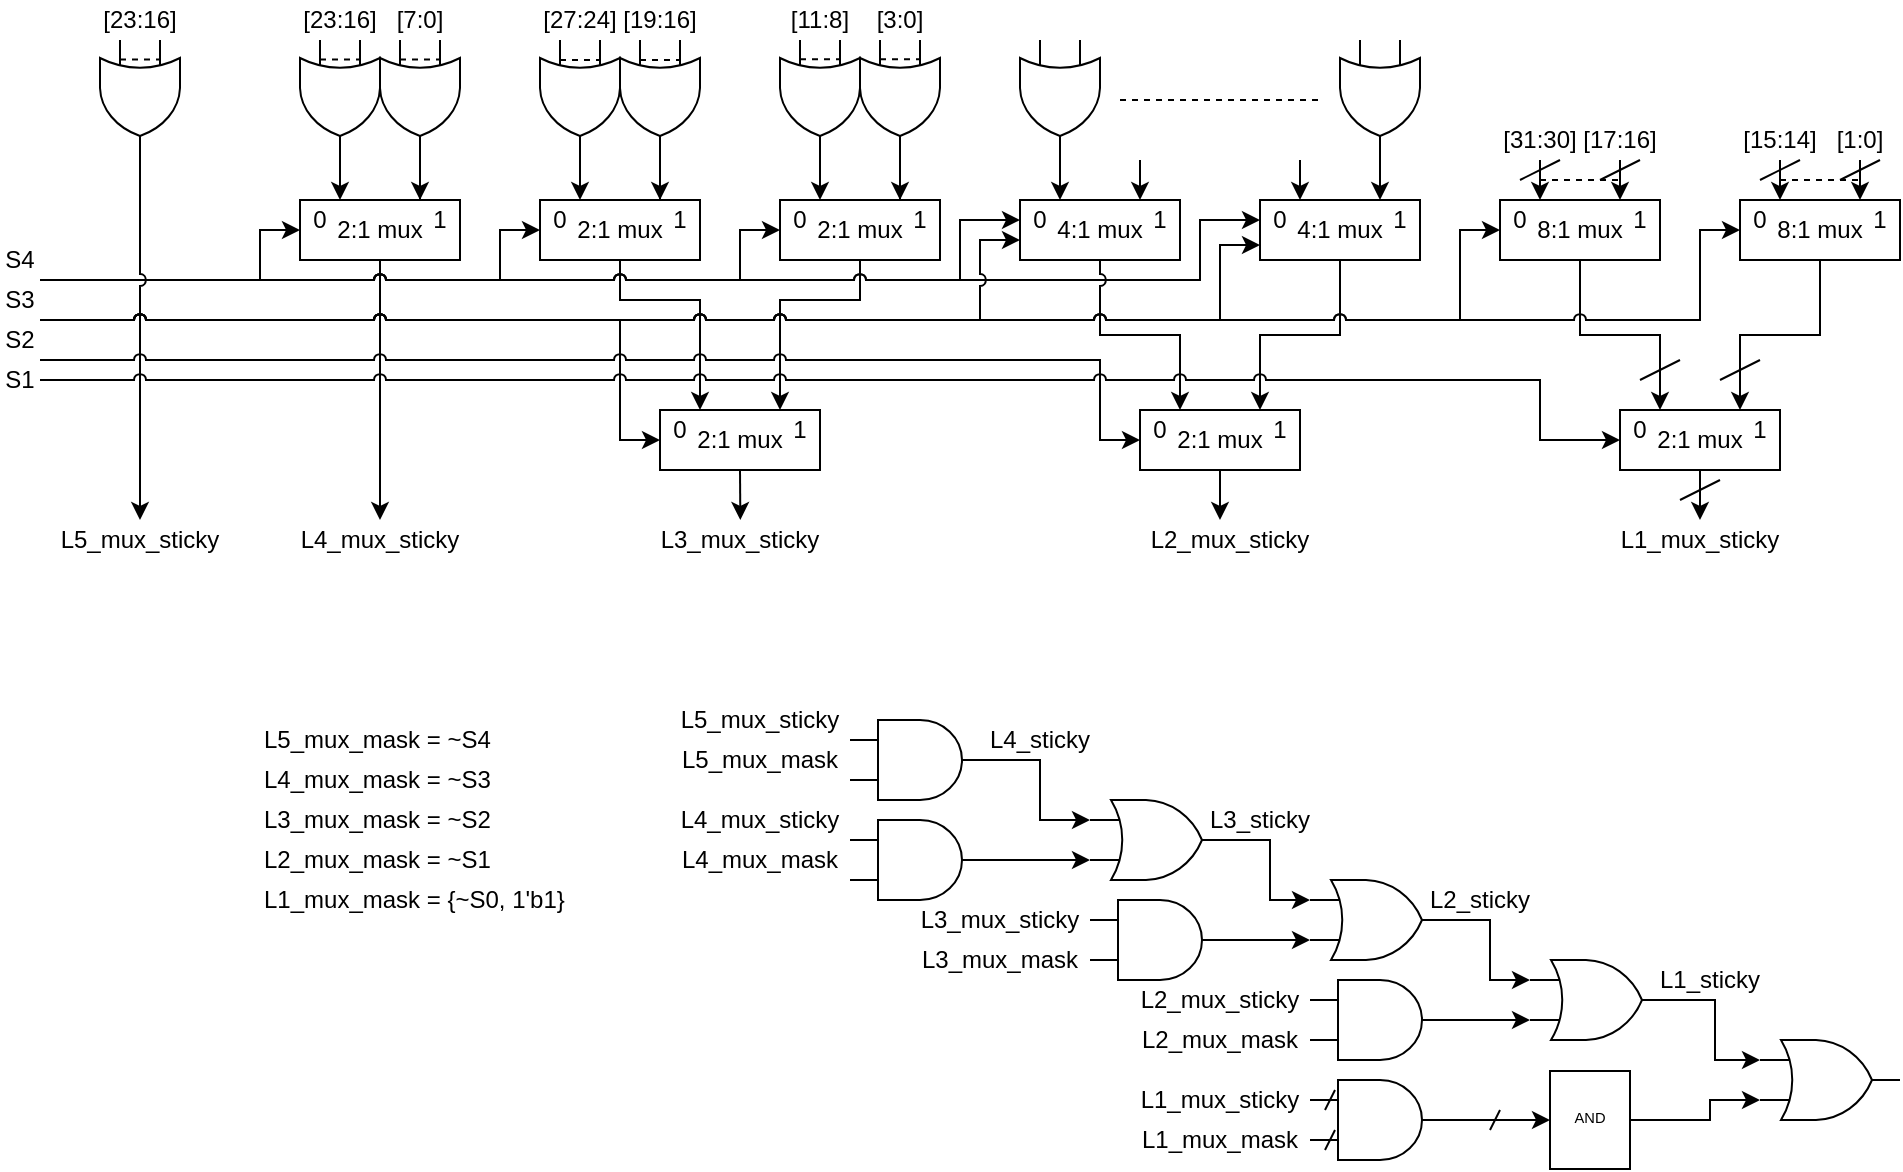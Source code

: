 <mxfile version="13.9.9" type="device"><diagram id="W9K3-x5D-nuAXvY7YuG-" name="第1頁"><mxGraphModel dx="1688" dy="1162" grid="1" gridSize="10" guides="1" tooltips="1" connect="1" arrows="1" fold="1" page="1" pageScale="1" pageWidth="827" pageHeight="1169" background="#ffffff" math="0" shadow="0"><root><mxCell id="0"/><mxCell id="1" parent="0"/><mxCell id="2uYJradhNwqUTgf3fYNe-4" style="edgeStyle=orthogonalEdgeStyle;rounded=0;orthogonalLoop=1;jettySize=auto;html=1;exitX=1;exitY=0.5;exitDx=0;exitDy=0;exitPerimeter=0;entryX=0.25;entryY=0;entryDx=0;entryDy=0;" edge="1" parent="1" source="2uYJradhNwqUTgf3fYNe-1" target="2uYJradhNwqUTgf3fYNe-3"><mxGeometry relative="1" as="geometry"><mxPoint x="190" y="120" as="targetPoint"/><Array as="points"><mxPoint x="200" y="110"/><mxPoint x="200" y="110"/></Array></mxGeometry></mxCell><mxCell id="2uYJradhNwqUTgf3fYNe-1" value="" style="verticalLabelPosition=bottom;shadow=0;dashed=0;align=center;html=1;verticalAlign=top;shape=mxgraph.electrical.logic_gates.logic_gate;operation=or;rotation=90;" vertex="1" parent="1"><mxGeometry x="170" y="50" width="60" height="40" as="geometry"/></mxCell><mxCell id="2uYJradhNwqUTgf3fYNe-42" style="edgeStyle=orthogonalEdgeStyle;rounded=0;orthogonalLoop=1;jettySize=auto;html=1;jumpStyle=arc;" edge="1" parent="1" source="2uYJradhNwqUTgf3fYNe-3"><mxGeometry relative="1" as="geometry"><mxPoint x="220" y="280" as="targetPoint"/></mxGeometry></mxCell><mxCell id="2uYJradhNwqUTgf3fYNe-3" value="2:1 mux" style="rounded=0;whiteSpace=wrap;html=1;" vertex="1" parent="1"><mxGeometry x="180" y="120" width="80" height="30" as="geometry"/></mxCell><mxCell id="2uYJradhNwqUTgf3fYNe-13" value="0" style="text;html=1;strokeColor=none;fillColor=none;align=center;verticalAlign=middle;whiteSpace=wrap;rounded=0;" vertex="1" parent="1"><mxGeometry x="180" y="120" width="20" height="20" as="geometry"/></mxCell><mxCell id="2uYJradhNwqUTgf3fYNe-14" value="1" style="text;html=1;strokeColor=none;fillColor=none;align=center;verticalAlign=middle;whiteSpace=wrap;rounded=0;" vertex="1" parent="1"><mxGeometry x="240" y="120" width="20" height="20" as="geometry"/></mxCell><mxCell id="2uYJradhNwqUTgf3fYNe-38" style="edgeStyle=orthogonalEdgeStyle;rounded=0;orthogonalLoop=1;jettySize=auto;html=1;exitX=0.5;exitY=1;exitDx=0;exitDy=0;entryX=0.25;entryY=0;entryDx=0;entryDy=0;jumpStyle=arc;" edge="1" parent="1" source="2uYJradhNwqUTgf3fYNe-15" target="2uYJradhNwqUTgf3fYNe-35"><mxGeometry relative="1" as="geometry"><Array as="points"><mxPoint x="340" y="170"/><mxPoint x="380" y="170"/></Array></mxGeometry></mxCell><mxCell id="2uYJradhNwqUTgf3fYNe-15" value="2:1 mux" style="rounded=0;whiteSpace=wrap;html=1;" vertex="1" parent="1"><mxGeometry x="300" y="120" width="80" height="30" as="geometry"/></mxCell><mxCell id="2uYJradhNwqUTgf3fYNe-16" value="0" style="text;html=1;strokeColor=none;fillColor=none;align=center;verticalAlign=middle;whiteSpace=wrap;rounded=0;" vertex="1" parent="1"><mxGeometry x="300" y="120" width="20" height="20" as="geometry"/></mxCell><mxCell id="2uYJradhNwqUTgf3fYNe-17" value="1" style="text;html=1;strokeColor=none;fillColor=none;align=center;verticalAlign=middle;whiteSpace=wrap;rounded=0;" vertex="1" parent="1"><mxGeometry x="360" y="120" width="20" height="20" as="geometry"/></mxCell><mxCell id="2uYJradhNwqUTgf3fYNe-39" style="edgeStyle=orthogonalEdgeStyle;rounded=0;orthogonalLoop=1;jettySize=auto;html=1;exitX=0.5;exitY=1;exitDx=0;exitDy=0;entryX=0;entryY=0;entryDx=0;entryDy=0;jumpStyle=arc;" edge="1" parent="1" source="2uYJradhNwqUTgf3fYNe-18" target="2uYJradhNwqUTgf3fYNe-37"><mxGeometry relative="1" as="geometry"><Array as="points"><mxPoint x="460" y="170"/><mxPoint x="420" y="170"/></Array></mxGeometry></mxCell><mxCell id="2uYJradhNwqUTgf3fYNe-18" value="2:1 mux" style="rounded=0;whiteSpace=wrap;html=1;" vertex="1" parent="1"><mxGeometry x="420" y="120" width="80" height="30" as="geometry"/></mxCell><mxCell id="2uYJradhNwqUTgf3fYNe-19" value="0" style="text;html=1;strokeColor=none;fillColor=none;align=center;verticalAlign=middle;whiteSpace=wrap;rounded=0;" vertex="1" parent="1"><mxGeometry x="420" y="120" width="20" height="20" as="geometry"/></mxCell><mxCell id="2uYJradhNwqUTgf3fYNe-20" value="1" style="text;html=1;strokeColor=none;fillColor=none;align=center;verticalAlign=middle;whiteSpace=wrap;rounded=0;" vertex="1" parent="1"><mxGeometry x="480" y="120" width="20" height="20" as="geometry"/></mxCell><mxCell id="2uYJradhNwqUTgf3fYNe-22" style="edgeStyle=orthogonalEdgeStyle;rounded=0;orthogonalLoop=1;jettySize=auto;html=1;entryX=0;entryY=0.75;entryDx=0;entryDy=0;jumpStyle=arc;exitX=1;exitY=1;exitDx=0;exitDy=0;" edge="1" parent="1" source="2uYJradhNwqUTgf3fYNe-89" target="2uYJradhNwqUTgf3fYNe-13"><mxGeometry relative="1" as="geometry"><mxPoint x="160" y="180" as="sourcePoint"/><Array as="points"><mxPoint x="160" y="160"/><mxPoint x="160" y="135"/></Array></mxGeometry></mxCell><mxCell id="2uYJradhNwqUTgf3fYNe-24" style="edgeStyle=orthogonalEdgeStyle;rounded=0;orthogonalLoop=1;jettySize=auto;html=1;exitX=1;exitY=1;exitDx=0;exitDy=0;entryX=0;entryY=0.75;entryDx=0;entryDy=0;jumpStyle=arc;" edge="1" parent="1" source="2uYJradhNwqUTgf3fYNe-89" target="2uYJradhNwqUTgf3fYNe-16"><mxGeometry relative="1" as="geometry"><mxPoint x="140" y="160.0" as="sourcePoint"/><Array as="points"><mxPoint x="280" y="160"/><mxPoint x="280" y="135"/></Array></mxGeometry></mxCell><mxCell id="2uYJradhNwqUTgf3fYNe-25" style="edgeStyle=orthogonalEdgeStyle;rounded=0;orthogonalLoop=1;jettySize=auto;html=1;entryX=0;entryY=0.75;entryDx=0;entryDy=0;jumpStyle=arc;" edge="1" parent="1" target="2uYJradhNwqUTgf3fYNe-19"><mxGeometry relative="1" as="geometry"><mxPoint x="160" y="160.0" as="sourcePoint"/><Array as="points"><mxPoint x="160" y="160"/><mxPoint x="400" y="160"/><mxPoint x="400" y="135"/></Array></mxGeometry></mxCell><mxCell id="2uYJradhNwqUTgf3fYNe-26" value="[23:16]" style="text;html=1;strokeColor=none;fillColor=none;align=center;verticalAlign=middle;whiteSpace=wrap;rounded=0;" vertex="1" parent="1"><mxGeometry x="180" y="20" width="40" height="20" as="geometry"/></mxCell><mxCell id="2uYJradhNwqUTgf3fYNe-32" style="edgeStyle=orthogonalEdgeStyle;rounded=0;orthogonalLoop=1;jettySize=auto;html=1;exitX=1;exitY=0.5;exitDx=0;exitDy=0;exitPerimeter=0;entryX=1;entryY=0;entryDx=0;entryDy=0;" edge="1" parent="1" source="2uYJradhNwqUTgf3fYNe-31" target="2uYJradhNwqUTgf3fYNe-19"><mxGeometry relative="1" as="geometry"/></mxCell><mxCell id="2uYJradhNwqUTgf3fYNe-31" value="" style="verticalLabelPosition=bottom;shadow=0;dashed=0;align=center;html=1;verticalAlign=top;shape=mxgraph.electrical.logic_gates.logic_gate;operation=or;rotation=90;" vertex="1" parent="1"><mxGeometry x="410" y="50" width="60" height="40" as="geometry"/></mxCell><mxCell id="2uYJradhNwqUTgf3fYNe-34" value="[11:8]" style="text;html=1;strokeColor=none;fillColor=none;align=center;verticalAlign=middle;whiteSpace=wrap;rounded=0;" vertex="1" parent="1"><mxGeometry x="420" y="20" width="40" height="20" as="geometry"/></mxCell><mxCell id="2uYJradhNwqUTgf3fYNe-43" style="edgeStyle=orthogonalEdgeStyle;rounded=0;jumpStyle=arc;orthogonalLoop=1;jettySize=auto;html=1;exitX=0.5;exitY=1;exitDx=0;exitDy=0;" edge="1" parent="1" source="2uYJradhNwqUTgf3fYNe-35"><mxGeometry relative="1" as="geometry"><mxPoint x="400.167" y="280" as="targetPoint"/></mxGeometry></mxCell><mxCell id="2uYJradhNwqUTgf3fYNe-35" value="2:1 mux" style="rounded=0;whiteSpace=wrap;html=1;" vertex="1" parent="1"><mxGeometry x="360" y="225" width="80" height="30" as="geometry"/></mxCell><mxCell id="2uYJradhNwqUTgf3fYNe-36" value="0" style="text;html=1;strokeColor=none;fillColor=none;align=center;verticalAlign=middle;whiteSpace=wrap;rounded=0;" vertex="1" parent="1"><mxGeometry x="360" y="225" width="20" height="20" as="geometry"/></mxCell><mxCell id="2uYJradhNwqUTgf3fYNe-37" value="1" style="text;html=1;strokeColor=none;fillColor=none;align=center;verticalAlign=middle;whiteSpace=wrap;rounded=0;" vertex="1" parent="1"><mxGeometry x="420" y="225" width="20" height="20" as="geometry"/></mxCell><mxCell id="2uYJradhNwqUTgf3fYNe-44" value="L4_mux_sticky" style="text;html=1;strokeColor=none;fillColor=none;align=center;verticalAlign=middle;whiteSpace=wrap;rounded=0;" vertex="1" parent="1"><mxGeometry x="195" y="280" width="50" height="20" as="geometry"/></mxCell><mxCell id="2uYJradhNwqUTgf3fYNe-45" value="L3_mux_sticky" style="text;html=1;strokeColor=none;fillColor=none;align=center;verticalAlign=middle;whiteSpace=wrap;rounded=0;" vertex="1" parent="1"><mxGeometry x="375" y="280" width="50" height="20" as="geometry"/></mxCell><mxCell id="2uYJradhNwqUTgf3fYNe-79" value="" style="endArrow=none;dashed=1;html=1;" edge="1" parent="1"><mxGeometry width="50" height="50" relative="1" as="geometry"><mxPoint x="190" y="49.81" as="sourcePoint"/><mxPoint x="210" y="49.81" as="targetPoint"/></mxGeometry></mxCell><mxCell id="2uYJradhNwqUTgf3fYNe-82" value="" style="endArrow=none;dashed=1;html=1;" edge="1" parent="1"><mxGeometry width="50" height="50" relative="1" as="geometry"><mxPoint x="430" y="49.6" as="sourcePoint"/><mxPoint x="450" y="49.6" as="targetPoint"/></mxGeometry></mxCell><mxCell id="2uYJradhNwqUTgf3fYNe-227" style="edgeStyle=orthogonalEdgeStyle;rounded=0;jumpStyle=arc;orthogonalLoop=1;jettySize=auto;html=1;entryX=0;entryY=0.5;entryDx=0;entryDy=0;" edge="1" parent="1" source="2uYJradhNwqUTgf3fYNe-89" target="2uYJradhNwqUTgf3fYNe-139"><mxGeometry relative="1" as="geometry"><Array as="points"><mxPoint x="510" y="160"/><mxPoint x="510" y="130"/></Array></mxGeometry></mxCell><mxCell id="2uYJradhNwqUTgf3fYNe-228" style="edgeStyle=orthogonalEdgeStyle;rounded=0;jumpStyle=arc;orthogonalLoop=1;jettySize=auto;html=1;entryX=0;entryY=0.5;entryDx=0;entryDy=0;" edge="1" parent="1" source="2uYJradhNwqUTgf3fYNe-89" target="2uYJradhNwqUTgf3fYNe-207"><mxGeometry relative="1" as="geometry"><Array as="points"><mxPoint x="630" y="160"/><mxPoint x="630" y="130"/></Array></mxGeometry></mxCell><mxCell id="2uYJradhNwqUTgf3fYNe-89" value="S4" style="text;html=1;strokeColor=none;fillColor=none;align=center;verticalAlign=middle;whiteSpace=wrap;rounded=0;" vertex="1" parent="1"><mxGeometry x="30" y="140" width="20" height="20" as="geometry"/></mxCell><mxCell id="2uYJradhNwqUTgf3fYNe-114" style="edgeStyle=orthogonalEdgeStyle;rounded=0;jumpStyle=arc;orthogonalLoop=1;jettySize=auto;html=1;entryX=0;entryY=0;entryDx=0;entryDy=0;" edge="1" parent="1" source="2uYJradhNwqUTgf3fYNe-113" target="2uYJradhNwqUTgf3fYNe-14"><mxGeometry relative="1" as="geometry"/></mxCell><mxCell id="2uYJradhNwqUTgf3fYNe-113" value="" style="verticalLabelPosition=bottom;shadow=0;dashed=0;align=center;html=1;verticalAlign=top;shape=mxgraph.electrical.logic_gates.logic_gate;operation=or;rotation=90;" vertex="1" parent="1"><mxGeometry x="210" y="50" width="60" height="40" as="geometry"/></mxCell><mxCell id="2uYJradhNwqUTgf3fYNe-115" value="" style="endArrow=none;dashed=1;html=1;" edge="1" parent="1"><mxGeometry width="50" height="50" relative="1" as="geometry"><mxPoint x="230" y="49.77" as="sourcePoint"/><mxPoint x="250" y="49.77" as="targetPoint"/></mxGeometry></mxCell><mxCell id="2uYJradhNwqUTgf3fYNe-116" value="[7:0]" style="text;html=1;strokeColor=none;fillColor=none;align=center;verticalAlign=middle;whiteSpace=wrap;rounded=0;" vertex="1" parent="1"><mxGeometry x="220" y="20" width="40" height="20" as="geometry"/></mxCell><mxCell id="2uYJradhNwqUTgf3fYNe-121" style="edgeStyle=orthogonalEdgeStyle;rounded=0;jumpStyle=arc;orthogonalLoop=1;jettySize=auto;html=1;exitX=1;exitY=0.5;exitDx=0;exitDy=0;exitPerimeter=0;entryX=1;entryY=0;entryDx=0;entryDy=0;" edge="1" parent="1" source="2uYJradhNwqUTgf3fYNe-118" target="2uYJradhNwqUTgf3fYNe-16"><mxGeometry relative="1" as="geometry"/></mxCell><mxCell id="2uYJradhNwqUTgf3fYNe-118" value="" style="verticalLabelPosition=bottom;shadow=0;dashed=0;align=center;html=1;verticalAlign=top;shape=mxgraph.electrical.logic_gates.logic_gate;operation=or;rotation=90;" vertex="1" parent="1"><mxGeometry x="290" y="50" width="60" height="40" as="geometry"/></mxCell><mxCell id="2uYJradhNwqUTgf3fYNe-119" value="[27:24]" style="text;html=1;strokeColor=none;fillColor=none;align=center;verticalAlign=middle;whiteSpace=wrap;rounded=0;" vertex="1" parent="1"><mxGeometry x="300" y="20" width="40" height="20" as="geometry"/></mxCell><mxCell id="2uYJradhNwqUTgf3fYNe-120" value="" style="endArrow=none;dashed=1;html=1;" edge="1" parent="1"><mxGeometry width="50" height="50" relative="1" as="geometry"><mxPoint x="310" y="50.0" as="sourcePoint"/><mxPoint x="330" y="50.0" as="targetPoint"/></mxGeometry></mxCell><mxCell id="2uYJradhNwqUTgf3fYNe-128" style="edgeStyle=orthogonalEdgeStyle;rounded=0;jumpStyle=arc;orthogonalLoop=1;jettySize=auto;html=1;entryX=0;entryY=0;entryDx=0;entryDy=0;" edge="1" parent="1" source="2uYJradhNwqUTgf3fYNe-125" target="2uYJradhNwqUTgf3fYNe-17"><mxGeometry relative="1" as="geometry"/></mxCell><mxCell id="2uYJradhNwqUTgf3fYNe-125" value="" style="verticalLabelPosition=bottom;shadow=0;dashed=0;align=center;html=1;verticalAlign=top;shape=mxgraph.electrical.logic_gates.logic_gate;operation=or;rotation=90;" vertex="1" parent="1"><mxGeometry x="330" y="50" width="60" height="40" as="geometry"/></mxCell><mxCell id="2uYJradhNwqUTgf3fYNe-126" value="[19:16]" style="text;html=1;strokeColor=none;fillColor=none;align=center;verticalAlign=middle;whiteSpace=wrap;rounded=0;" vertex="1" parent="1"><mxGeometry x="340" y="20" width="40" height="20" as="geometry"/></mxCell><mxCell id="2uYJradhNwqUTgf3fYNe-127" value="" style="endArrow=none;dashed=1;html=1;" edge="1" parent="1"><mxGeometry width="50" height="50" relative="1" as="geometry"><mxPoint x="350" y="50.0" as="sourcePoint"/><mxPoint x="370" y="50.0" as="targetPoint"/></mxGeometry></mxCell><mxCell id="2uYJradhNwqUTgf3fYNe-132" style="edgeStyle=orthogonalEdgeStyle;rounded=0;jumpStyle=arc;orthogonalLoop=1;jettySize=auto;html=1;entryX=0;entryY=0;entryDx=0;entryDy=0;" edge="1" parent="1" source="2uYJradhNwqUTgf3fYNe-129" target="2uYJradhNwqUTgf3fYNe-20"><mxGeometry relative="1" as="geometry"/></mxCell><mxCell id="2uYJradhNwqUTgf3fYNe-129" value="" style="verticalLabelPosition=bottom;shadow=0;dashed=0;align=center;html=1;verticalAlign=top;shape=mxgraph.electrical.logic_gates.logic_gate;operation=or;rotation=90;" vertex="1" parent="1"><mxGeometry x="450" y="50" width="60" height="40" as="geometry"/></mxCell><mxCell id="2uYJradhNwqUTgf3fYNe-130" value="[3:0]" style="text;html=1;strokeColor=none;fillColor=none;align=center;verticalAlign=middle;whiteSpace=wrap;rounded=0;" vertex="1" parent="1"><mxGeometry x="460" y="20" width="40" height="20" as="geometry"/></mxCell><mxCell id="2uYJradhNwqUTgf3fYNe-131" value="" style="endArrow=none;dashed=1;html=1;" edge="1" parent="1"><mxGeometry width="50" height="50" relative="1" as="geometry"><mxPoint x="470" y="49.6" as="sourcePoint"/><mxPoint x="490" y="49.6" as="targetPoint"/></mxGeometry></mxCell><mxCell id="2uYJradhNwqUTgf3fYNe-133" value="L5_mux_sticky" style="text;html=1;strokeColor=none;fillColor=none;align=center;verticalAlign=middle;whiteSpace=wrap;rounded=0;" vertex="1" parent="1"><mxGeometry x="75" y="280" width="50" height="20" as="geometry"/></mxCell><mxCell id="2uYJradhNwqUTgf3fYNe-137" style="edgeStyle=orthogonalEdgeStyle;rounded=0;jumpStyle=arc;orthogonalLoop=1;jettySize=auto;html=1;" edge="1" parent="1" source="2uYJradhNwqUTgf3fYNe-134" target="2uYJradhNwqUTgf3fYNe-133"><mxGeometry relative="1" as="geometry"/></mxCell><mxCell id="2uYJradhNwqUTgf3fYNe-134" value="" style="verticalLabelPosition=bottom;shadow=0;dashed=0;align=center;html=1;verticalAlign=top;shape=mxgraph.electrical.logic_gates.logic_gate;operation=or;rotation=90;" vertex="1" parent="1"><mxGeometry x="70" y="50" width="60" height="40" as="geometry"/></mxCell><mxCell id="2uYJradhNwqUTgf3fYNe-135" value="[23:16]" style="text;html=1;strokeColor=none;fillColor=none;align=center;verticalAlign=middle;whiteSpace=wrap;rounded=0;" vertex="1" parent="1"><mxGeometry x="80" y="20" width="40" height="20" as="geometry"/></mxCell><mxCell id="2uYJradhNwqUTgf3fYNe-136" value="" style="endArrow=none;dashed=1;html=1;" edge="1" parent="1"><mxGeometry width="50" height="50" relative="1" as="geometry"><mxPoint x="90" y="49.81" as="sourcePoint"/><mxPoint x="110" y="49.81" as="targetPoint"/></mxGeometry></mxCell><mxCell id="2uYJradhNwqUTgf3fYNe-241" style="edgeStyle=orthogonalEdgeStyle;rounded=0;jumpStyle=arc;orthogonalLoop=1;jettySize=auto;html=1;entryX=0.25;entryY=0;entryDx=0;entryDy=0;" edge="1" parent="1" source="2uYJradhNwqUTgf3fYNe-138" target="2uYJradhNwqUTgf3fYNe-221"><mxGeometry relative="1" as="geometry"/></mxCell><mxCell id="2uYJradhNwqUTgf3fYNe-138" value="4:1 mux" style="rounded=0;whiteSpace=wrap;html=1;" vertex="1" parent="1"><mxGeometry x="540" y="120" width="80" height="30" as="geometry"/></mxCell><mxCell id="2uYJradhNwqUTgf3fYNe-139" value="0" style="text;html=1;strokeColor=none;fillColor=none;align=center;verticalAlign=middle;whiteSpace=wrap;rounded=0;" vertex="1" parent="1"><mxGeometry x="540" y="120" width="20" height="20" as="geometry"/></mxCell><mxCell id="2uYJradhNwqUTgf3fYNe-140" value="1" style="text;html=1;strokeColor=none;fillColor=none;align=center;verticalAlign=middle;whiteSpace=wrap;rounded=0;" vertex="1" parent="1"><mxGeometry x="600" y="120" width="20" height="20" as="geometry"/></mxCell><mxCell id="2uYJradhNwqUTgf3fYNe-141" style="edgeStyle=orthogonalEdgeStyle;rounded=0;orthogonalLoop=1;jettySize=auto;html=1;exitX=1;exitY=0.5;exitDx=0;exitDy=0;exitPerimeter=0;entryX=1;entryY=0;entryDx=0;entryDy=0;" edge="1" parent="1" target="2uYJradhNwqUTgf3fYNe-139"><mxGeometry relative="1" as="geometry"><mxPoint x="560" y="100" as="sourcePoint"/></mxGeometry></mxCell><mxCell id="2uYJradhNwqUTgf3fYNe-145" style="edgeStyle=orthogonalEdgeStyle;rounded=0;jumpStyle=arc;orthogonalLoop=1;jettySize=auto;html=1;entryX=0;entryY=0;entryDx=0;entryDy=0;" edge="1" parent="1" target="2uYJradhNwqUTgf3fYNe-140"><mxGeometry relative="1" as="geometry"><mxPoint x="600" y="100" as="sourcePoint"/></mxGeometry></mxCell><mxCell id="2uYJradhNwqUTgf3fYNe-242" style="edgeStyle=orthogonalEdgeStyle;rounded=0;jumpStyle=arc;orthogonalLoop=1;jettySize=auto;html=1;exitX=0.5;exitY=1;exitDx=0;exitDy=0;entryX=0;entryY=0;entryDx=0;entryDy=0;" edge="1" parent="1" source="2uYJradhNwqUTgf3fYNe-206" target="2uYJradhNwqUTgf3fYNe-223"><mxGeometry relative="1" as="geometry"/></mxCell><mxCell id="2uYJradhNwqUTgf3fYNe-206" value="4:1 mux" style="rounded=0;whiteSpace=wrap;html=1;" vertex="1" parent="1"><mxGeometry x="660" y="120" width="80" height="30" as="geometry"/></mxCell><mxCell id="2uYJradhNwqUTgf3fYNe-207" value="0" style="text;html=1;strokeColor=none;fillColor=none;align=center;verticalAlign=middle;whiteSpace=wrap;rounded=0;" vertex="1" parent="1"><mxGeometry x="660" y="120" width="20" height="20" as="geometry"/></mxCell><mxCell id="2uYJradhNwqUTgf3fYNe-208" value="1" style="text;html=1;strokeColor=none;fillColor=none;align=center;verticalAlign=middle;whiteSpace=wrap;rounded=0;" vertex="1" parent="1"><mxGeometry x="720" y="120" width="20" height="20" as="geometry"/></mxCell><mxCell id="2uYJradhNwqUTgf3fYNe-209" style="edgeStyle=orthogonalEdgeStyle;rounded=0;orthogonalLoop=1;jettySize=auto;html=1;exitX=1;exitY=0.5;exitDx=0;exitDy=0;exitPerimeter=0;entryX=1;entryY=0;entryDx=0;entryDy=0;" edge="1" parent="1" target="2uYJradhNwqUTgf3fYNe-207"><mxGeometry relative="1" as="geometry"><mxPoint x="680" y="100" as="sourcePoint"/></mxGeometry></mxCell><mxCell id="2uYJradhNwqUTgf3fYNe-210" style="edgeStyle=orthogonalEdgeStyle;rounded=0;jumpStyle=arc;orthogonalLoop=1;jettySize=auto;html=1;entryX=0;entryY=0;entryDx=0;entryDy=0;" edge="1" parent="1" target="2uYJradhNwqUTgf3fYNe-208"><mxGeometry relative="1" as="geometry"><mxPoint x="720" y="100" as="sourcePoint"/></mxGeometry></mxCell><mxCell id="2uYJradhNwqUTgf3fYNe-245" style="edgeStyle=orthogonalEdgeStyle;rounded=0;jumpStyle=arc;orthogonalLoop=1;jettySize=auto;html=1;entryX=1;entryY=0;entryDx=0;entryDy=0;" edge="1" parent="1" source="2uYJradhNwqUTgf3fYNe-211" target="2uYJradhNwqUTgf3fYNe-225"><mxGeometry relative="1" as="geometry"/></mxCell><mxCell id="2uYJradhNwqUTgf3fYNe-211" value="8:1 mux" style="rounded=0;whiteSpace=wrap;html=1;" vertex="1" parent="1"><mxGeometry x="780" y="120" width="80" height="30" as="geometry"/></mxCell><mxCell id="2uYJradhNwqUTgf3fYNe-212" value="0" style="text;html=1;strokeColor=none;fillColor=none;align=center;verticalAlign=middle;whiteSpace=wrap;rounded=0;" vertex="1" parent="1"><mxGeometry x="780" y="120" width="20" height="20" as="geometry"/></mxCell><mxCell id="2uYJradhNwqUTgf3fYNe-213" value="1" style="text;html=1;strokeColor=none;fillColor=none;align=center;verticalAlign=middle;whiteSpace=wrap;rounded=0;" vertex="1" parent="1"><mxGeometry x="840" y="120" width="20" height="20" as="geometry"/></mxCell><mxCell id="2uYJradhNwqUTgf3fYNe-214" style="edgeStyle=orthogonalEdgeStyle;rounded=0;orthogonalLoop=1;jettySize=auto;html=1;exitX=1;exitY=0.5;exitDx=0;exitDy=0;exitPerimeter=0;entryX=1;entryY=0;entryDx=0;entryDy=0;" edge="1" parent="1" target="2uYJradhNwqUTgf3fYNe-212"><mxGeometry relative="1" as="geometry"><mxPoint x="800" y="100" as="sourcePoint"/></mxGeometry></mxCell><mxCell id="2uYJradhNwqUTgf3fYNe-215" style="edgeStyle=orthogonalEdgeStyle;rounded=0;jumpStyle=arc;orthogonalLoop=1;jettySize=auto;html=1;entryX=0;entryY=0;entryDx=0;entryDy=0;" edge="1" parent="1" target="2uYJradhNwqUTgf3fYNe-213"><mxGeometry relative="1" as="geometry"><mxPoint x="840" y="100" as="sourcePoint"/></mxGeometry></mxCell><mxCell id="2uYJradhNwqUTgf3fYNe-246" style="edgeStyle=orthogonalEdgeStyle;rounded=0;jumpStyle=arc;orthogonalLoop=1;jettySize=auto;html=1;entryX=0.75;entryY=0;entryDx=0;entryDy=0;" edge="1" parent="1" source="2uYJradhNwqUTgf3fYNe-216" target="2uYJradhNwqUTgf3fYNe-224"><mxGeometry relative="1" as="geometry"/></mxCell><mxCell id="2uYJradhNwqUTgf3fYNe-216" value="8:1 mux" style="rounded=0;whiteSpace=wrap;html=1;" vertex="1" parent="1"><mxGeometry x="900" y="120" width="80" height="30" as="geometry"/></mxCell><mxCell id="2uYJradhNwqUTgf3fYNe-217" value="0" style="text;html=1;strokeColor=none;fillColor=none;align=center;verticalAlign=middle;whiteSpace=wrap;rounded=0;" vertex="1" parent="1"><mxGeometry x="900" y="120" width="20" height="20" as="geometry"/></mxCell><mxCell id="2uYJradhNwqUTgf3fYNe-218" value="1" style="text;html=1;strokeColor=none;fillColor=none;align=center;verticalAlign=middle;whiteSpace=wrap;rounded=0;" vertex="1" parent="1"><mxGeometry x="960" y="120" width="20" height="20" as="geometry"/></mxCell><mxCell id="2uYJradhNwqUTgf3fYNe-219" style="edgeStyle=orthogonalEdgeStyle;rounded=0;orthogonalLoop=1;jettySize=auto;html=1;exitX=1;exitY=0.5;exitDx=0;exitDy=0;exitPerimeter=0;entryX=1;entryY=0;entryDx=0;entryDy=0;" edge="1" parent="1" target="2uYJradhNwqUTgf3fYNe-217"><mxGeometry relative="1" as="geometry"><mxPoint x="920" y="100" as="sourcePoint"/></mxGeometry></mxCell><mxCell id="2uYJradhNwqUTgf3fYNe-220" style="edgeStyle=orthogonalEdgeStyle;rounded=0;jumpStyle=arc;orthogonalLoop=1;jettySize=auto;html=1;entryX=0;entryY=0;entryDx=0;entryDy=0;" edge="1" parent="1" target="2uYJradhNwqUTgf3fYNe-218"><mxGeometry relative="1" as="geometry"><mxPoint x="960" y="100" as="sourcePoint"/></mxGeometry></mxCell><mxCell id="2uYJradhNwqUTgf3fYNe-247" style="edgeStyle=orthogonalEdgeStyle;rounded=0;jumpStyle=arc;orthogonalLoop=1;jettySize=auto;html=1;" edge="1" parent="1" source="2uYJradhNwqUTgf3fYNe-221"><mxGeometry relative="1" as="geometry"><mxPoint x="640" y="280" as="targetPoint"/></mxGeometry></mxCell><mxCell id="2uYJradhNwqUTgf3fYNe-221" value="2:1 mux" style="rounded=0;whiteSpace=wrap;html=1;" vertex="1" parent="1"><mxGeometry x="600" y="225" width="80" height="30" as="geometry"/></mxCell><mxCell id="2uYJradhNwqUTgf3fYNe-222" value="0" style="text;html=1;strokeColor=none;fillColor=none;align=center;verticalAlign=middle;whiteSpace=wrap;rounded=0;" vertex="1" parent="1"><mxGeometry x="600" y="225" width="20" height="20" as="geometry"/></mxCell><mxCell id="2uYJradhNwqUTgf3fYNe-223" value="1" style="text;html=1;strokeColor=none;fillColor=none;align=center;verticalAlign=middle;whiteSpace=wrap;rounded=0;" vertex="1" parent="1"><mxGeometry x="660" y="225" width="20" height="20" as="geometry"/></mxCell><mxCell id="2uYJradhNwqUTgf3fYNe-250" style="edgeStyle=orthogonalEdgeStyle;rounded=0;jumpStyle=arc;orthogonalLoop=1;jettySize=auto;html=1;" edge="1" parent="1" source="2uYJradhNwqUTgf3fYNe-224" target="2uYJradhNwqUTgf3fYNe-249"><mxGeometry relative="1" as="geometry"/></mxCell><mxCell id="2uYJradhNwqUTgf3fYNe-224" value="2:1 mux" style="rounded=0;whiteSpace=wrap;html=1;" vertex="1" parent="1"><mxGeometry x="840" y="225" width="80" height="30" as="geometry"/></mxCell><mxCell id="2uYJradhNwqUTgf3fYNe-225" value="0" style="text;html=1;strokeColor=none;fillColor=none;align=center;verticalAlign=middle;whiteSpace=wrap;rounded=0;" vertex="1" parent="1"><mxGeometry x="840" y="225" width="20" height="20" as="geometry"/></mxCell><mxCell id="2uYJradhNwqUTgf3fYNe-226" value="1" style="text;html=1;strokeColor=none;fillColor=none;align=center;verticalAlign=middle;whiteSpace=wrap;rounded=0;" vertex="1" parent="1"><mxGeometry x="900" y="225" width="20" height="20" as="geometry"/></mxCell><mxCell id="2uYJradhNwqUTgf3fYNe-230" style="edgeStyle=orthogonalEdgeStyle;rounded=0;jumpStyle=arc;orthogonalLoop=1;jettySize=auto;html=1;entryX=0;entryY=1;entryDx=0;entryDy=0;" edge="1" parent="1" source="2uYJradhNwqUTgf3fYNe-229" target="2uYJradhNwqUTgf3fYNe-139"><mxGeometry relative="1" as="geometry"><Array as="points"><mxPoint x="520" y="180"/><mxPoint x="520" y="140"/></Array></mxGeometry></mxCell><mxCell id="2uYJradhNwqUTgf3fYNe-231" style="edgeStyle=orthogonalEdgeStyle;rounded=0;jumpStyle=arc;orthogonalLoop=1;jettySize=auto;html=1;entryX=0;entryY=0.75;entryDx=0;entryDy=0;" edge="1" parent="1" source="2uYJradhNwqUTgf3fYNe-229" target="2uYJradhNwqUTgf3fYNe-206"><mxGeometry relative="1" as="geometry"><Array as="points"><mxPoint x="640" y="180"/><mxPoint x="640" y="142"/></Array></mxGeometry></mxCell><mxCell id="2uYJradhNwqUTgf3fYNe-232" style="edgeStyle=orthogonalEdgeStyle;rounded=0;jumpStyle=arc;orthogonalLoop=1;jettySize=auto;html=1;entryX=0;entryY=0.75;entryDx=0;entryDy=0;" edge="1" parent="1" source="2uYJradhNwqUTgf3fYNe-229" target="2uYJradhNwqUTgf3fYNe-212"><mxGeometry relative="1" as="geometry"><Array as="points"><mxPoint x="760" y="180"/><mxPoint x="760" y="135"/></Array></mxGeometry></mxCell><mxCell id="2uYJradhNwqUTgf3fYNe-233" style="edgeStyle=orthogonalEdgeStyle;rounded=0;jumpStyle=arc;orthogonalLoop=1;jettySize=auto;html=1;entryX=0;entryY=0.75;entryDx=0;entryDy=0;" edge="1" parent="1" source="2uYJradhNwqUTgf3fYNe-229" target="2uYJradhNwqUTgf3fYNe-217"><mxGeometry relative="1" as="geometry"><Array as="points"><mxPoint x="880" y="180"/><mxPoint x="880" y="135"/></Array></mxGeometry></mxCell><mxCell id="2uYJradhNwqUTgf3fYNe-239" style="edgeStyle=orthogonalEdgeStyle;rounded=0;jumpStyle=arc;orthogonalLoop=1;jettySize=auto;html=1;entryX=0;entryY=0.75;entryDx=0;entryDy=0;" edge="1" parent="1" source="2uYJradhNwqUTgf3fYNe-229" target="2uYJradhNwqUTgf3fYNe-36"><mxGeometry relative="1" as="geometry"><Array as="points"><mxPoint x="340" y="180"/><mxPoint x="340" y="240"/></Array></mxGeometry></mxCell><mxCell id="2uYJradhNwqUTgf3fYNe-229" value="S3" style="text;html=1;strokeColor=none;fillColor=none;align=center;verticalAlign=middle;whiteSpace=wrap;rounded=0;" vertex="1" parent="1"><mxGeometry x="30" y="160" width="20" height="20" as="geometry"/></mxCell><mxCell id="2uYJradhNwqUTgf3fYNe-240" style="edgeStyle=orthogonalEdgeStyle;rounded=0;jumpStyle=arc;orthogonalLoop=1;jettySize=auto;html=1;entryX=0;entryY=0.75;entryDx=0;entryDy=0;" edge="1" parent="1" source="2uYJradhNwqUTgf3fYNe-235" target="2uYJradhNwqUTgf3fYNe-222"><mxGeometry relative="1" as="geometry"><Array as="points"><mxPoint x="580" y="200"/><mxPoint x="580" y="240"/></Array></mxGeometry></mxCell><mxCell id="2uYJradhNwqUTgf3fYNe-235" value="S2" style="text;html=1;strokeColor=none;fillColor=none;align=center;verticalAlign=middle;whiteSpace=wrap;rounded=0;" vertex="1" parent="1"><mxGeometry x="30" y="180" width="20" height="20" as="geometry"/></mxCell><mxCell id="2uYJradhNwqUTgf3fYNe-243" style="edgeStyle=orthogonalEdgeStyle;rounded=0;jumpStyle=arc;orthogonalLoop=1;jettySize=auto;html=1;entryX=0;entryY=0.75;entryDx=0;entryDy=0;" edge="1" parent="1" source="2uYJradhNwqUTgf3fYNe-236" target="2uYJradhNwqUTgf3fYNe-225"><mxGeometry relative="1" as="geometry"><Array as="points"><mxPoint x="800" y="210"/><mxPoint x="800" y="240"/></Array></mxGeometry></mxCell><mxCell id="2uYJradhNwqUTgf3fYNe-236" value="S1" style="text;html=1;strokeColor=none;fillColor=none;align=center;verticalAlign=middle;whiteSpace=wrap;rounded=0;" vertex="1" parent="1"><mxGeometry x="30" y="200" width="20" height="20" as="geometry"/></mxCell><mxCell id="2uYJradhNwqUTgf3fYNe-248" value="L2_mux_sticky" style="text;html=1;strokeColor=none;fillColor=none;align=center;verticalAlign=middle;whiteSpace=wrap;rounded=0;" vertex="1" parent="1"><mxGeometry x="620" y="280" width="50" height="20" as="geometry"/></mxCell><mxCell id="2uYJradhNwqUTgf3fYNe-249" value="L1_mux_sticky" style="text;html=1;strokeColor=none;fillColor=none;align=center;verticalAlign=middle;whiteSpace=wrap;rounded=0;" vertex="1" parent="1"><mxGeometry x="855" y="280" width="50" height="20" as="geometry"/></mxCell><mxCell id="2uYJradhNwqUTgf3fYNe-251" value="" style="verticalLabelPosition=bottom;shadow=0;dashed=0;align=center;html=1;verticalAlign=top;shape=mxgraph.electrical.logic_gates.logic_gate;operation=or;rotation=90;" vertex="1" parent="1"><mxGeometry x="530" y="50" width="60" height="40" as="geometry"/></mxCell><mxCell id="2uYJradhNwqUTgf3fYNe-252" value="" style="verticalLabelPosition=bottom;shadow=0;dashed=0;align=center;html=1;verticalAlign=top;shape=mxgraph.electrical.logic_gates.logic_gate;operation=or;rotation=90;" vertex="1" parent="1"><mxGeometry x="690" y="50" width="60" height="40" as="geometry"/></mxCell><mxCell id="2uYJradhNwqUTgf3fYNe-253" value="" style="endArrow=none;dashed=1;html=1;" edge="1" parent="1"><mxGeometry width="50" height="50" relative="1" as="geometry"><mxPoint x="590" y="70" as="sourcePoint"/><mxPoint x="690" y="70" as="targetPoint"/></mxGeometry></mxCell><mxCell id="2uYJradhNwqUTgf3fYNe-254" value="" style="endArrow=none;dashed=1;html=1;" edge="1" parent="1"><mxGeometry width="50" height="50" relative="1" as="geometry"><mxPoint x="800" y="110.0" as="sourcePoint"/><mxPoint x="840" y="110" as="targetPoint"/><Array as="points"><mxPoint x="820" y="110"/></Array></mxGeometry></mxCell><mxCell id="2uYJradhNwqUTgf3fYNe-255" value="" style="endArrow=none;dashed=1;html=1;" edge="1" parent="1"><mxGeometry width="50" height="50" relative="1" as="geometry"><mxPoint x="920" y="110.0" as="sourcePoint"/><mxPoint x="960" y="110" as="targetPoint"/><Array as="points"><mxPoint x="940" y="110"/></Array></mxGeometry></mxCell><mxCell id="2uYJradhNwqUTgf3fYNe-256" value="[31:30]" style="text;html=1;strokeColor=none;fillColor=none;align=center;verticalAlign=middle;whiteSpace=wrap;rounded=0;" vertex="1" parent="1"><mxGeometry x="780" y="80" width="40" height="20" as="geometry"/></mxCell><mxCell id="2uYJradhNwqUTgf3fYNe-257" value="[1:0]" style="text;html=1;strokeColor=none;fillColor=none;align=center;verticalAlign=middle;whiteSpace=wrap;rounded=0;" vertex="1" parent="1"><mxGeometry x="940" y="80" width="40" height="20" as="geometry"/></mxCell><mxCell id="2uYJradhNwqUTgf3fYNe-258" value="[17:16]" style="text;html=1;strokeColor=none;fillColor=none;align=center;verticalAlign=middle;whiteSpace=wrap;rounded=0;" vertex="1" parent="1"><mxGeometry x="820" y="80" width="40" height="20" as="geometry"/></mxCell><mxCell id="2uYJradhNwqUTgf3fYNe-259" value="[15:14]" style="text;html=1;strokeColor=none;fillColor=none;align=center;verticalAlign=middle;whiteSpace=wrap;rounded=0;" vertex="1" parent="1"><mxGeometry x="900" y="80" width="40" height="20" as="geometry"/></mxCell><mxCell id="2uYJradhNwqUTgf3fYNe-260" value="" style="endArrow=none;html=1;" edge="1" parent="1"><mxGeometry width="50" height="50" relative="1" as="geometry"><mxPoint x="870" y="270" as="sourcePoint"/><mxPoint x="890" y="260" as="targetPoint"/></mxGeometry></mxCell><mxCell id="2uYJradhNwqUTgf3fYNe-261" value="" style="endArrow=none;html=1;" edge="1" parent="1"><mxGeometry width="50" height="50" relative="1" as="geometry"><mxPoint x="850" y="210" as="sourcePoint"/><mxPoint x="870" y="200" as="targetPoint"/></mxGeometry></mxCell><mxCell id="2uYJradhNwqUTgf3fYNe-262" value="" style="endArrow=none;html=1;" edge="1" parent="1"><mxGeometry width="50" height="50" relative="1" as="geometry"><mxPoint x="890" y="210" as="sourcePoint"/><mxPoint x="910" y="200" as="targetPoint"/></mxGeometry></mxCell><mxCell id="2uYJradhNwqUTgf3fYNe-263" value="" style="endArrow=none;html=1;" edge="1" parent="1"><mxGeometry width="50" height="50" relative="1" as="geometry"><mxPoint x="790" y="110" as="sourcePoint"/><mxPoint x="810" y="100" as="targetPoint"/></mxGeometry></mxCell><mxCell id="2uYJradhNwqUTgf3fYNe-264" value="" style="endArrow=none;html=1;" edge="1" parent="1"><mxGeometry width="50" height="50" relative="1" as="geometry"><mxPoint x="830" y="110" as="sourcePoint"/><mxPoint x="850" y="100" as="targetPoint"/></mxGeometry></mxCell><mxCell id="2uYJradhNwqUTgf3fYNe-265" value="" style="endArrow=none;html=1;" edge="1" parent="1"><mxGeometry width="50" height="50" relative="1" as="geometry"><mxPoint x="910" y="110" as="sourcePoint"/><mxPoint x="930" y="100" as="targetPoint"/></mxGeometry></mxCell><mxCell id="2uYJradhNwqUTgf3fYNe-266" value="" style="endArrow=none;html=1;" edge="1" parent="1"><mxGeometry width="50" height="50" relative="1" as="geometry"><mxPoint x="950" y="110" as="sourcePoint"/><mxPoint x="970" y="100" as="targetPoint"/></mxGeometry></mxCell><mxCell id="2uYJradhNwqUTgf3fYNe-267" value="L4_sticky" style="text;html=1;strokeColor=none;fillColor=none;align=center;verticalAlign=middle;whiteSpace=wrap;rounded=0;" vertex="1" parent="1"><mxGeometry x="525" y="380" width="50" height="20" as="geometry"/></mxCell><mxCell id="2uYJradhNwqUTgf3fYNe-287" style="edgeStyle=orthogonalEdgeStyle;rounded=0;jumpStyle=arc;orthogonalLoop=1;jettySize=auto;html=1;entryX=0;entryY=0.25;entryDx=0;entryDy=0;entryPerimeter=0;" edge="1" parent="1" source="2uYJradhNwqUTgf3fYNe-277" target="2uYJradhNwqUTgf3fYNe-285"><mxGeometry relative="1" as="geometry"/></mxCell><mxCell id="2uYJradhNwqUTgf3fYNe-277" value="" style="verticalLabelPosition=bottom;shadow=0;dashed=0;align=center;html=1;verticalAlign=top;shape=mxgraph.electrical.logic_gates.logic_gate;operation=or;" vertex="1" parent="1"><mxGeometry x="575" y="420" width="70" height="40" as="geometry"/></mxCell><mxCell id="2uYJradhNwqUTgf3fYNe-279" style="edgeStyle=orthogonalEdgeStyle;rounded=0;jumpStyle=arc;orthogonalLoop=1;jettySize=auto;html=1;entryX=0;entryY=0.75;entryDx=0;entryDy=0;entryPerimeter=0;" edge="1" parent="1" source="2uYJradhNwqUTgf3fYNe-278" target="2uYJradhNwqUTgf3fYNe-277"><mxGeometry relative="1" as="geometry"/></mxCell><mxCell id="2uYJradhNwqUTgf3fYNe-278" value="" style="verticalLabelPosition=bottom;shadow=0;dashed=0;align=center;html=1;verticalAlign=top;shape=mxgraph.electrical.logic_gates.logic_gate;operation=and;" vertex="1" parent="1"><mxGeometry x="455" y="430" width="70" height="40" as="geometry"/></mxCell><mxCell id="2uYJradhNwqUTgf3fYNe-299" style="edgeStyle=orthogonalEdgeStyle;rounded=0;jumpStyle=arc;orthogonalLoop=1;jettySize=auto;html=1;entryX=0;entryY=0.25;entryDx=0;entryDy=0;entryPerimeter=0;" edge="1" parent="1" source="2uYJradhNwqUTgf3fYNe-282" target="2uYJradhNwqUTgf3fYNe-277"><mxGeometry relative="1" as="geometry"/></mxCell><mxCell id="2uYJradhNwqUTgf3fYNe-282" value="" style="verticalLabelPosition=bottom;shadow=0;dashed=0;align=center;html=1;verticalAlign=top;shape=mxgraph.electrical.logic_gates.logic_gate;operation=and;" vertex="1" parent="1"><mxGeometry x="455" y="380" width="70" height="40" as="geometry"/></mxCell><mxCell id="2uYJradhNwqUTgf3fYNe-286" style="edgeStyle=orthogonalEdgeStyle;rounded=0;jumpStyle=arc;orthogonalLoop=1;jettySize=auto;html=1;entryX=0;entryY=0.75;entryDx=0;entryDy=0;entryPerimeter=0;" edge="1" parent="1" source="2uYJradhNwqUTgf3fYNe-284" target="2uYJradhNwqUTgf3fYNe-285"><mxGeometry relative="1" as="geometry"/></mxCell><mxCell id="2uYJradhNwqUTgf3fYNe-284" value="" style="verticalLabelPosition=bottom;shadow=0;dashed=0;align=center;html=1;verticalAlign=top;shape=mxgraph.electrical.logic_gates.logic_gate;operation=and;" vertex="1" parent="1"><mxGeometry x="575" y="470" width="70" height="40" as="geometry"/></mxCell><mxCell id="2uYJradhNwqUTgf3fYNe-292" style="edgeStyle=orthogonalEdgeStyle;rounded=0;jumpStyle=arc;orthogonalLoop=1;jettySize=auto;html=1;entryX=0;entryY=0.25;entryDx=0;entryDy=0;entryPerimeter=0;" edge="1" parent="1" source="2uYJradhNwqUTgf3fYNe-285" target="2uYJradhNwqUTgf3fYNe-289"><mxGeometry relative="1" as="geometry"/></mxCell><mxCell id="2uYJradhNwqUTgf3fYNe-285" value="" style="verticalLabelPosition=bottom;shadow=0;dashed=0;align=center;html=1;verticalAlign=top;shape=mxgraph.electrical.logic_gates.logic_gate;operation=or;" vertex="1" parent="1"><mxGeometry x="685" y="460" width="70" height="40" as="geometry"/></mxCell><mxCell id="2uYJradhNwqUTgf3fYNe-288" value="L3_sticky" style="text;html=1;strokeColor=none;fillColor=none;align=center;verticalAlign=middle;whiteSpace=wrap;rounded=0;" vertex="1" parent="1"><mxGeometry x="635" y="420" width="50" height="20" as="geometry"/></mxCell><mxCell id="2uYJradhNwqUTgf3fYNe-297" style="edgeStyle=orthogonalEdgeStyle;rounded=0;jumpStyle=arc;orthogonalLoop=1;jettySize=auto;html=1;entryX=0;entryY=0.25;entryDx=0;entryDy=0;entryPerimeter=0;" edge="1" parent="1" source="2uYJradhNwqUTgf3fYNe-289" target="2uYJradhNwqUTgf3fYNe-294"><mxGeometry relative="1" as="geometry"/></mxCell><mxCell id="2uYJradhNwqUTgf3fYNe-289" value="" style="verticalLabelPosition=bottom;shadow=0;dashed=0;align=center;html=1;verticalAlign=top;shape=mxgraph.electrical.logic_gates.logic_gate;operation=or;" vertex="1" parent="1"><mxGeometry x="795" y="500" width="70" height="40" as="geometry"/></mxCell><mxCell id="2uYJradhNwqUTgf3fYNe-311" style="edgeStyle=orthogonalEdgeStyle;rounded=0;jumpStyle=arc;orthogonalLoop=1;jettySize=auto;html=1;exitX=1;exitY=0.5;exitDx=0;exitDy=0;exitPerimeter=0;entryX=0;entryY=0.75;entryDx=0;entryDy=0;entryPerimeter=0;" edge="1" parent="1" source="2uYJradhNwqUTgf3fYNe-290" target="2uYJradhNwqUTgf3fYNe-289"><mxGeometry relative="1" as="geometry"/></mxCell><mxCell id="2uYJradhNwqUTgf3fYNe-290" value="" style="verticalLabelPosition=bottom;shadow=0;dashed=0;align=center;html=1;verticalAlign=top;shape=mxgraph.electrical.logic_gates.logic_gate;operation=and;" vertex="1" parent="1"><mxGeometry x="685" y="510" width="70" height="40" as="geometry"/></mxCell><mxCell id="2uYJradhNwqUTgf3fYNe-293" value="L2_sticky" style="text;html=1;strokeColor=none;fillColor=none;align=center;verticalAlign=middle;whiteSpace=wrap;rounded=0;" vertex="1" parent="1"><mxGeometry x="745" y="460" width="50" height="20" as="geometry"/></mxCell><mxCell id="2uYJradhNwqUTgf3fYNe-294" value="" style="verticalLabelPosition=bottom;shadow=0;dashed=0;align=center;html=1;verticalAlign=top;shape=mxgraph.electrical.logic_gates.logic_gate;operation=or;" vertex="1" parent="1"><mxGeometry x="910" y="540" width="70" height="40" as="geometry"/></mxCell><mxCell id="2uYJradhNwqUTgf3fYNe-320" style="edgeStyle=orthogonalEdgeStyle;rounded=0;jumpStyle=arc;orthogonalLoop=1;jettySize=auto;html=1;exitX=1;exitY=0.5;exitDx=0;exitDy=0;exitPerimeter=0;entryX=0;entryY=0.5;entryDx=0;entryDy=0;entryPerimeter=0;" edge="1" parent="1" source="2uYJradhNwqUTgf3fYNe-295" target="2uYJradhNwqUTgf3fYNe-319"><mxGeometry relative="1" as="geometry"/></mxCell><mxCell id="2uYJradhNwqUTgf3fYNe-295" value="" style="verticalLabelPosition=bottom;shadow=0;dashed=0;align=center;html=1;verticalAlign=top;shape=mxgraph.electrical.logic_gates.logic_gate;operation=and;" vertex="1" parent="1"><mxGeometry x="685" y="560" width="70" height="40" as="geometry"/></mxCell><mxCell id="2uYJradhNwqUTgf3fYNe-298" value="L1_sticky" style="text;html=1;strokeColor=none;fillColor=none;align=center;verticalAlign=middle;whiteSpace=wrap;rounded=0;" vertex="1" parent="1"><mxGeometry x="860" y="500" width="50" height="20" as="geometry"/></mxCell><mxCell id="2uYJradhNwqUTgf3fYNe-300" value="L5_mux_sticky" style="text;html=1;strokeColor=none;fillColor=none;align=center;verticalAlign=middle;whiteSpace=wrap;rounded=0;" vertex="1" parent="1"><mxGeometry x="365" y="370" width="90" height="20" as="geometry"/></mxCell><mxCell id="2uYJradhNwqUTgf3fYNe-301" value="L5_mux_mask" style="text;html=1;strokeColor=none;fillColor=none;align=center;verticalAlign=middle;whiteSpace=wrap;rounded=0;" vertex="1" parent="1"><mxGeometry x="365" y="390" width="90" height="20" as="geometry"/></mxCell><mxCell id="2uYJradhNwqUTgf3fYNe-302" value="L4_mux_mask" style="text;html=1;strokeColor=none;fillColor=none;align=center;verticalAlign=middle;whiteSpace=wrap;rounded=0;" vertex="1" parent="1"><mxGeometry x="365" y="440" width="90" height="20" as="geometry"/></mxCell><mxCell id="2uYJradhNwqUTgf3fYNe-303" value="L4_mux_sticky" style="text;html=1;strokeColor=none;fillColor=none;align=center;verticalAlign=middle;whiteSpace=wrap;rounded=0;" vertex="1" parent="1"><mxGeometry x="365" y="420" width="90" height="20" as="geometry"/></mxCell><mxCell id="2uYJradhNwqUTgf3fYNe-304" value="L3_mux_sticky" style="text;html=1;strokeColor=none;fillColor=none;align=center;verticalAlign=middle;whiteSpace=wrap;rounded=0;" vertex="1" parent="1"><mxGeometry x="485" y="470" width="90" height="20" as="geometry"/></mxCell><mxCell id="2uYJradhNwqUTgf3fYNe-306" value="L3_mux_mask" style="text;html=1;strokeColor=none;fillColor=none;align=center;verticalAlign=middle;whiteSpace=wrap;rounded=0;" vertex="1" parent="1"><mxGeometry x="485" y="490" width="90" height="20" as="geometry"/></mxCell><mxCell id="2uYJradhNwqUTgf3fYNe-307" value="L2_mux_sticky" style="text;html=1;strokeColor=none;fillColor=none;align=center;verticalAlign=middle;whiteSpace=wrap;rounded=0;" vertex="1" parent="1"><mxGeometry x="595" y="510" width="90" height="20" as="geometry"/></mxCell><mxCell id="2uYJradhNwqUTgf3fYNe-308" value="L2_mux_mask" style="text;html=1;strokeColor=none;fillColor=none;align=center;verticalAlign=middle;whiteSpace=wrap;rounded=0;" vertex="1" parent="1"><mxGeometry x="595" y="530" width="90" height="20" as="geometry"/></mxCell><mxCell id="2uYJradhNwqUTgf3fYNe-309" value="L1_mux_sticky" style="text;html=1;strokeColor=none;fillColor=none;align=center;verticalAlign=middle;whiteSpace=wrap;rounded=0;" vertex="1" parent="1"><mxGeometry x="595" y="560" width="90" height="20" as="geometry"/></mxCell><mxCell id="2uYJradhNwqUTgf3fYNe-310" value="L1_mux_mask" style="text;html=1;strokeColor=none;fillColor=none;align=center;verticalAlign=middle;whiteSpace=wrap;rounded=0;" vertex="1" parent="1"><mxGeometry x="595" y="580" width="90" height="20" as="geometry"/></mxCell><mxCell id="2uYJradhNwqUTgf3fYNe-321" style="edgeStyle=orthogonalEdgeStyle;rounded=0;jumpStyle=arc;orthogonalLoop=1;jettySize=auto;html=1;exitX=1;exitY=0.5;exitDx=0;exitDy=0;exitPerimeter=0;entryX=0;entryY=0.75;entryDx=0;entryDy=0;entryPerimeter=0;" edge="1" parent="1" source="2uYJradhNwqUTgf3fYNe-319" target="2uYJradhNwqUTgf3fYNe-294"><mxGeometry relative="1" as="geometry"><Array as="points"><mxPoint x="885" y="580"/><mxPoint x="885" y="570"/></Array></mxGeometry></mxCell><mxCell id="2uYJradhNwqUTgf3fYNe-319" value="" style="verticalLabelPosition=bottom;shadow=0;dashed=0;align=center;html=1;verticalAlign=top;shape=mxgraph.electrical.iec_logic_gates.and;" vertex="1" parent="1"><mxGeometry x="805" y="555.5" width="40" height="49" as="geometry"/></mxCell><mxCell id="2uYJradhNwqUTgf3fYNe-322" value="" style="endArrow=none;html=1;" edge="1" parent="1"><mxGeometry width="50" height="50" relative="1" as="geometry"><mxPoint x="775" y="585" as="sourcePoint"/><mxPoint x="780" y="575" as="targetPoint"/></mxGeometry></mxCell><mxCell id="2uYJradhNwqUTgf3fYNe-325" value="" style="endArrow=none;html=1;" edge="1" parent="1"><mxGeometry width="50" height="50" relative="1" as="geometry"><mxPoint x="692.5" y="575" as="sourcePoint"/><mxPoint x="697.5" y="565" as="targetPoint"/><Array as="points"><mxPoint x="697.5" y="565"/></Array></mxGeometry></mxCell><mxCell id="2uYJradhNwqUTgf3fYNe-326" value="" style="endArrow=none;html=1;" edge="1" parent="1"><mxGeometry width="50" height="50" relative="1" as="geometry"><mxPoint x="692.5" y="595" as="sourcePoint"/><mxPoint x="697.5" y="585" as="targetPoint"/><Array as="points"><mxPoint x="697.5" y="585"/></Array></mxGeometry></mxCell><mxCell id="2uYJradhNwqUTgf3fYNe-329" value="L5_mux_mask = ~S4" style="text;html=1;strokeColor=none;fillColor=none;align=left;verticalAlign=middle;whiteSpace=wrap;rounded=0;" vertex="1" parent="1"><mxGeometry x="160" y="380" width="140" height="20" as="geometry"/></mxCell><mxCell id="2uYJradhNwqUTgf3fYNe-330" value="L4_mux_mask = ~S3" style="text;html=1;strokeColor=none;fillColor=none;align=left;verticalAlign=middle;whiteSpace=wrap;rounded=0;" vertex="1" parent="1"><mxGeometry x="160" y="400" width="140" height="20" as="geometry"/></mxCell><mxCell id="2uYJradhNwqUTgf3fYNe-331" value="L3_mux_mask = ~S2" style="text;html=1;strokeColor=none;fillColor=none;align=left;verticalAlign=middle;whiteSpace=wrap;rounded=0;" vertex="1" parent="1"><mxGeometry x="160" y="420" width="140" height="20" as="geometry"/></mxCell><mxCell id="2uYJradhNwqUTgf3fYNe-332" value="L2_mux_mask = ~S1" style="text;html=1;strokeColor=none;fillColor=none;align=left;verticalAlign=middle;whiteSpace=wrap;rounded=0;" vertex="1" parent="1"><mxGeometry x="160" y="440" width="140" height="20" as="geometry"/></mxCell><mxCell id="2uYJradhNwqUTgf3fYNe-333" value="L1_mux_mask = {~S0, 1'b1}" style="text;html=1;strokeColor=none;fillColor=none;align=left;verticalAlign=middle;whiteSpace=wrap;rounded=0;" vertex="1" parent="1"><mxGeometry x="160" y="460" width="160" height="20" as="geometry"/></mxCell></root></mxGraphModel></diagram></mxfile>